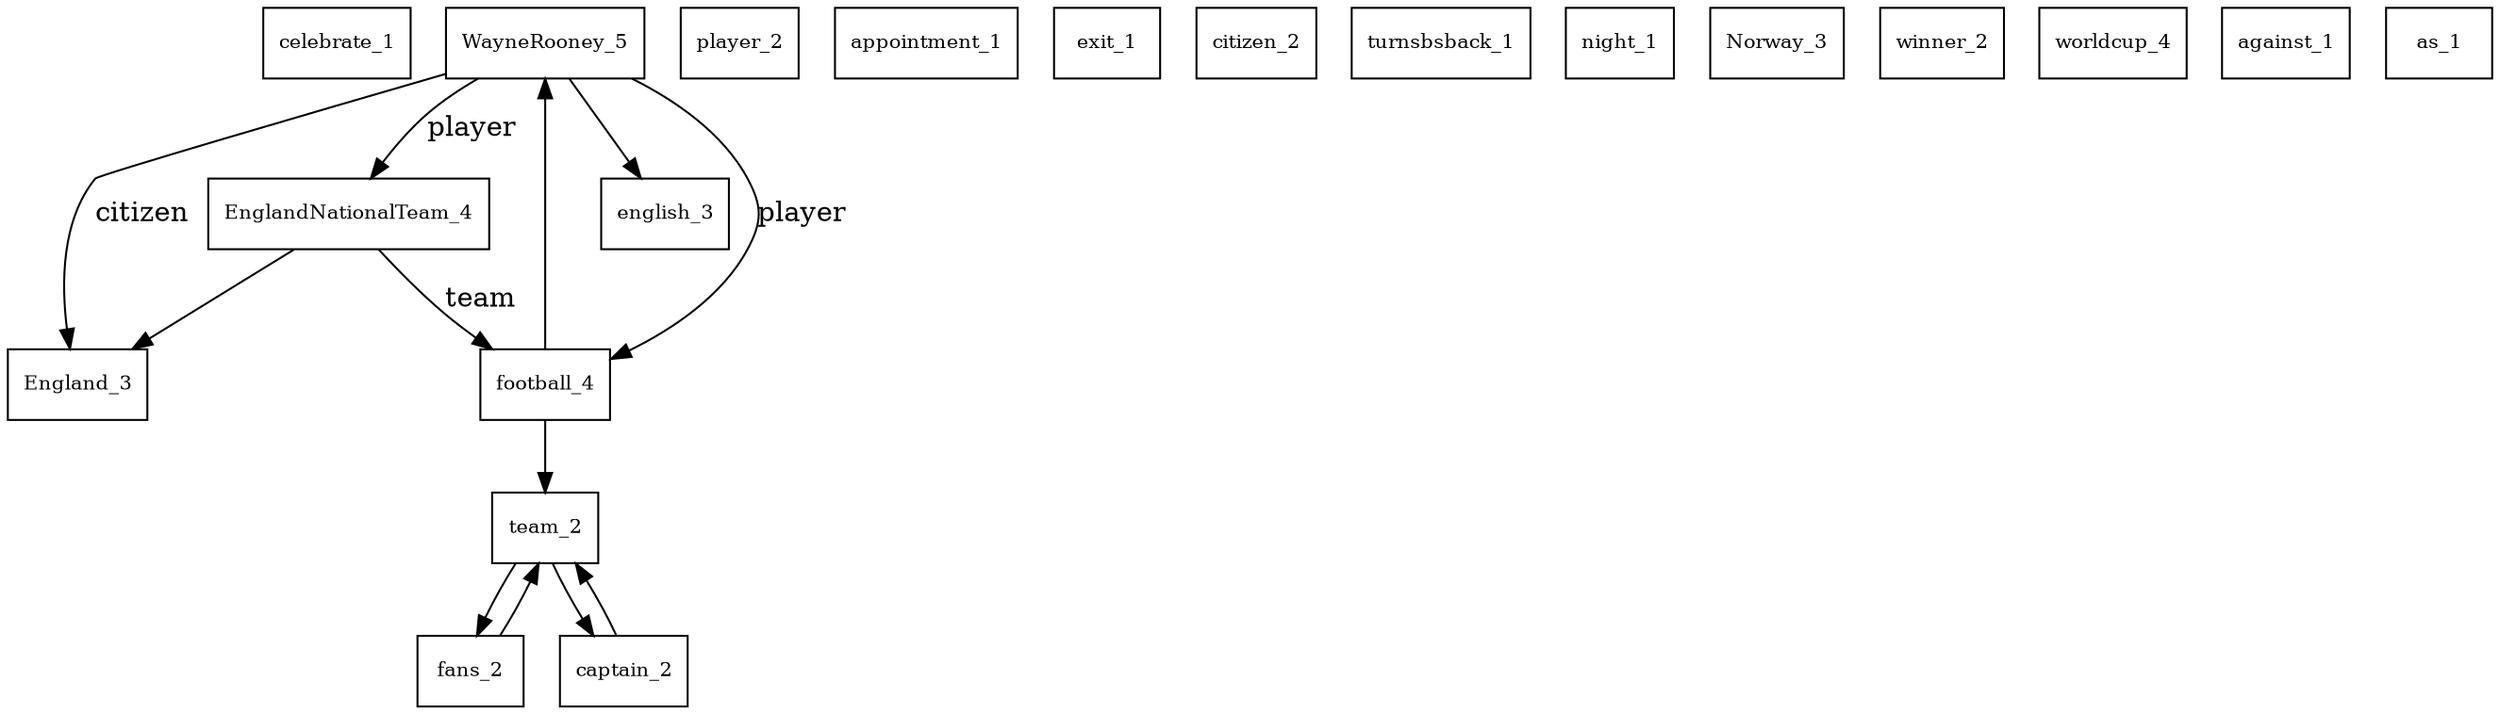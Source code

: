 digraph G { /*Mettre d'abord tous les noeuds (nom_ic_activation) avec shape=box*/
	celebrate_1 [shape=box,fontsize=10];
	WayneRooney_5 [shape=box,fontsize=10];
	/*ManchesterUnited_4 [shape=box,fontsize=10];*/
	EnglandNationalTeam_4 [shape=box,fontsize=10];
	player_2 [shape=box,fontsize=10];
	appointment_1 [shape=box,fontsize=10];
	exit_1 [shape=box,fontsize=10];
	citizen_2 [shape=box,fontsize=10];
	turnsbsback_1 [shape=box,fontsize=10];
	night_1 [shape=box,fontsize=10];
	fans_2 [shape=box,fontsize=10];
	football_4 [shape=box,fontsize=10];
	England_3 [shape=box,fontsize=10];
	team_2 [shape=box,fontsize=10];
	captain_2 [shape=box,fontsize=10];
	Norway_3 [shape=box,fontsize=10];
	winner_2 [shape=box,fontsize=10];
	worldcup_4 [shape=box,fontsize=10];
	against_1 [shape=box,fontsize=10];
	as_1 [shape=box,fontsize=10];
	english_3 [shape=box,fontsize=10];
	/*Mettre ensuite toutes les arêtes avec label s'il y en a un, et le poids obligatoire entre 0 et 100*/
	team_2 -> fans_2 [weight=20]
	fans_2 -> team_2 [weight=20]
	team_2 -> captain_2 [weight=20]
	captain_2 -> team_2 [weight=20]
	WayneRooney_5 -> english_3 [weight=50]
	WayneRooney_5 -> England_3 [label="citizen",weight=50]
	WayneRooney_5 -> football_4 [label="player",weight=70];
	/*WayneRooney_5 -> ManchesterUnited_4 [label="player",weight=60];*/
	WayneRooney_5 -> EnglandNationalTeam_4 [label="player",weight=60];
	/*ManchesterUnited_4 -> football_4 [label="team",weight=60];*/
	EnglandNationalTeam_4 -> football_4 [label="team",weight=60];
	EnglandNationalTeam_4 -> England_3 [weight=30];
	football_4 -> team_2 [weight=20]
	football_4 -> WayneRooney_5 [weight=30]
}
